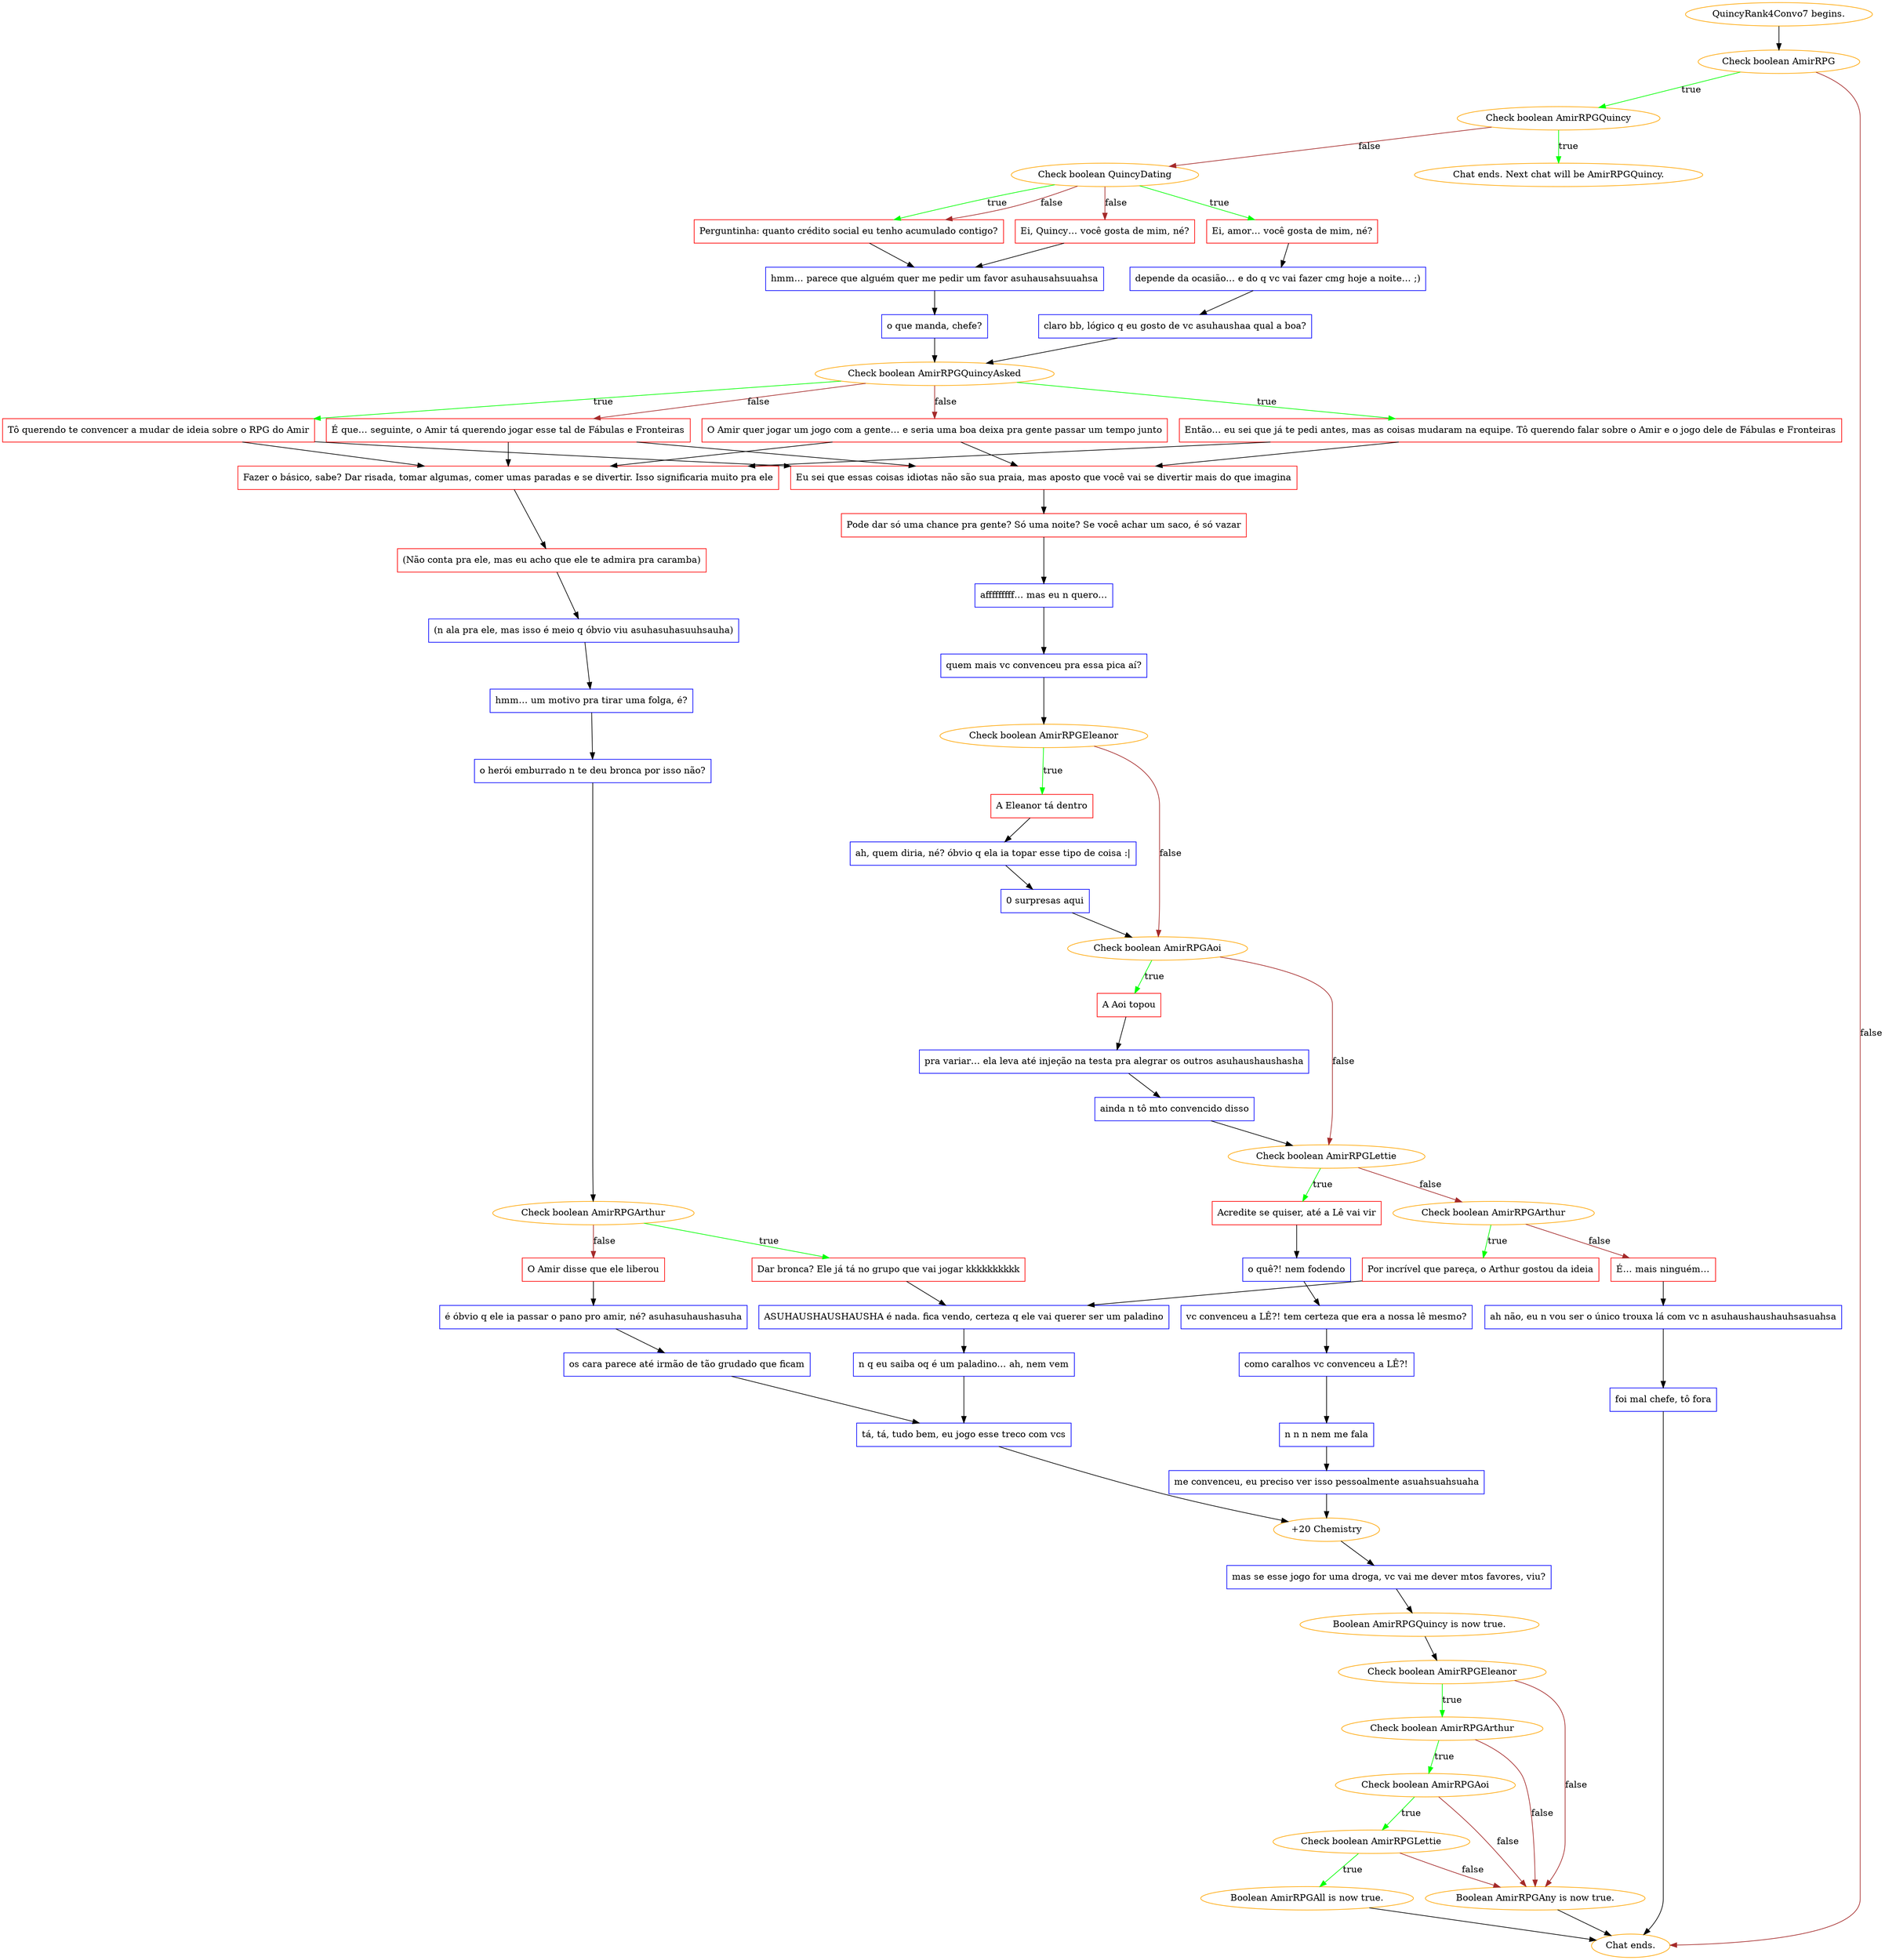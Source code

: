 digraph {
	"QuincyRank4Convo7 begins." [color=orange];
		"QuincyRank4Convo7 begins." -> j1894892187;
	j1894892187 [label="Check boolean AmirRPG",color=orange];
		j1894892187 -> j1845729516 [label=true,color=green];
		j1894892187 -> "Chat ends." [label=false,color=brown];
	j1845729516 [label="Check boolean AmirRPGQuincy",color=orange];
		j1845729516 -> "Chat ends. Next chat will be AmirRPGQuincy." [label=true,color=green];
		j1845729516 -> j3190823774 [label=false,color=brown];
	"Chat ends." [color=orange];
	"Chat ends. Next chat will be AmirRPGQuincy." [color=orange];
	j3190823774 [label="Check boolean QuincyDating",color=orange];
		j3190823774 -> j1496899281 [label=true,color=green];
		j3190823774 -> j46115893 [label=true,color=green];
		j3190823774 -> j72346086 [label=false,color=brown];
		j3190823774 -> j46115893 [label=false,color=brown];
	j1496899281 [label="Ei, amor… você gosta de mim, né?",shape=box,color=red];
		j1496899281 -> j4177274985;
	j46115893 [label="Perguntinha: quanto crédito social eu tenho acumulado contigo?",shape=box,color=red];
		j46115893 -> j1802658294;
	j72346086 [label="Ei, Quincy… você gosta de mim, né?",shape=box,color=red];
		j72346086 -> j1802658294;
	j4177274985 [label="depende da ocasião… e do q vc vai fazer cmg hoje a noite… ;)",shape=box,color=blue];
		j4177274985 -> j3990904118;
	j1802658294 [label="hmm… parece que alguém quer me pedir um favor asuhausahsuuahsa",shape=box,color=blue];
		j1802658294 -> j658857626;
	j3990904118 [label="claro bb, lógico q eu gosto de vc asuhaushaa qual a boa?",shape=box,color=blue];
		j3990904118 -> j1357037147;
	j658857626 [label="o que manda, chefe?",shape=box,color=blue];
		j658857626 -> j1357037147;
	j1357037147 [label="Check boolean AmirRPGQuincyAsked",color=orange];
		j1357037147 -> j1264659807 [label=true,color=green];
		j1357037147 -> j420986743 [label=true,color=green];
		j1357037147 -> j2462991419 [label=false,color=brown];
		j1357037147 -> j2673466797 [label=false,color=brown];
	j1264659807 [label="Então… eu sei que já te pedi antes, mas as coisas mudaram na equipe. Tô querendo falar sobre o Amir e o jogo dele de Fábulas e Fronteiras",shape=box,color=red];
		j1264659807 -> j197029735;
		j1264659807 -> j2239893919;
	j420986743 [label="Tô querendo te convencer a mudar de ideia sobre o RPG do Amir",shape=box,color=red];
		j420986743 -> j197029735;
		j420986743 -> j2239893919;
	j2462991419 [label="É que… seguinte, o Amir tá querendo jogar esse tal de Fábulas e Fronteiras",shape=box,color=red];
		j2462991419 -> j197029735;
		j2462991419 -> j2239893919;
	j2673466797 [label="O Amir quer jogar um jogo com a gente… e seria uma boa deixa pra gente passar um tempo junto",shape=box,color=red];
		j2673466797 -> j197029735;
		j2673466797 -> j2239893919;
	j197029735 [label="Eu sei que essas coisas idiotas não são sua praia, mas aposto que você vai se divertir mais do que imagina",shape=box,color=red];
		j197029735 -> j250565789;
	j2239893919 [label="Fazer o básico, sabe? Dar risada, tomar algumas, comer umas paradas e se divertir. Isso significaria muito pra ele",shape=box,color=red];
		j2239893919 -> j3741720130;
	j250565789 [label="Pode dar só uma chance pra gente? Só uma noite? Se você achar um saco, é só vazar",shape=box,color=red];
		j250565789 -> j357848354;
	j3741720130 [label="(Não conta pra ele, mas eu acho que ele te admira pra caramba)",shape=box,color=red];
		j3741720130 -> j2804222127;
	j357848354 [label="afffffffff… mas eu n quero…",shape=box,color=blue];
		j357848354 -> j3089782011;
	j2804222127 [label="(n ala pra ele, mas isso é meio q óbvio viu asuhasuhasuuhsauha)",shape=box,color=blue];
		j2804222127 -> j1536474676;
	j3089782011 [label="quem mais vc convenceu pra essa pica aí?",shape=box,color=blue];
		j3089782011 -> j3332088726;
	j1536474676 [label="hmm… um motivo pra tirar uma folga, é?",shape=box,color=blue];
		j1536474676 -> j815498507;
	j3332088726 [label="Check boolean AmirRPGEleanor",color=orange];
		j3332088726 -> j2224972863 [label=true,color=green];
		j3332088726 -> j2586803196 [label=false,color=brown];
	j815498507 [label="o herói emburrado n te deu bronca por isso não?",shape=box,color=blue];
		j815498507 -> j2796444917;
	j2224972863 [label="A Eleanor tá dentro",shape=box,color=red];
		j2224972863 -> j43985434;
	j2586803196 [label="Check boolean AmirRPGAoi",color=orange];
		j2586803196 -> j2943734731 [label=true,color=green];
		j2586803196 -> j249376932 [label=false,color=brown];
	j2796444917 [label="Check boolean AmirRPGArthur",color=orange];
		j2796444917 -> j273828391 [label=true,color=green];
		j2796444917 -> j755653065 [label=false,color=brown];
	j43985434 [label="ah, quem diria, né? óbvio q ela ia topar esse tipo de coisa :|",shape=box,color=blue];
		j43985434 -> j3862399318;
	j2943734731 [label="A Aoi topou",shape=box,color=red];
		j2943734731 -> j1471109182;
	j249376932 [label="Check boolean AmirRPGLettie",color=orange];
		j249376932 -> j3350073305 [label=true,color=green];
		j249376932 -> j1159174553 [label=false,color=brown];
	j273828391 [label="Dar bronca? Ele já tá no grupo que vai jogar kkkkkkkkkk",shape=box,color=red];
		j273828391 -> j1282494329;
	j755653065 [label="O Amir disse que ele liberou",shape=box,color=red];
		j755653065 -> j1395167342;
	j3862399318 [label="0 surpresas aqui",shape=box,color=blue];
		j3862399318 -> j2586803196;
	j1471109182 [label="pra variar… ela leva até injeção na testa pra alegrar os outros asuhaushaushasha",shape=box,color=blue];
		j1471109182 -> j4182308684;
	j3350073305 [label="Acredite se quiser, até a Lê vai vir",shape=box,color=red];
		j3350073305 -> j1330364617;
	j1159174553 [label="Check boolean AmirRPGArthur",color=orange];
		j1159174553 -> j3543540029 [label=true,color=green];
		j1159174553 -> j2201745928 [label=false,color=brown];
	j1282494329 [label="ASUHAUSHAUSHAUSHA é nada. fica vendo, certeza q ele vai querer ser um paladino",shape=box,color=blue];
		j1282494329 -> j827918419;
	j1395167342 [label="é óbvio q ele ia passar o pano pro amir, né? asuhasuhaushasuha",shape=box,color=blue];
		j1395167342 -> j2032879775;
	j4182308684 [label="ainda n tô mto convencido disso",shape=box,color=blue];
		j4182308684 -> j249376932;
	j1330364617 [label="o quê?! nem fodendo",shape=box,color=blue];
		j1330364617 -> j3711213965;
	j3543540029 [label="Por incrível que pareça, o Arthur gostou da ideia",shape=box,color=red];
		j3543540029 -> j1282494329;
	j2201745928 [label="É… mais ninguém…",shape=box,color=red];
		j2201745928 -> j1713261416;
	j827918419 [label="n q eu saiba oq é um paladino… ah, nem vem",shape=box,color=blue];
		j827918419 -> j2022851307;
	j2032879775 [label="os cara parece até irmão de tão grudado que ficam",shape=box,color=blue];
		j2032879775 -> j2022851307;
	j3711213965 [label="vc convenceu a LÊ?! tem certeza que era a nossa lê mesmo?",shape=box,color=blue];
		j3711213965 -> j2186214834;
	j1713261416 [label="ah não, eu n vou ser o único trouxa lá com vc n asuhaushaushauhsasuahsa",shape=box,color=blue];
		j1713261416 -> j3756254563;
	j2022851307 [label="tá, tá, tudo bem, eu jogo esse treco com vcs",shape=box,color=blue];
		j2022851307 -> j1251668431;
	j2186214834 [label="como caralhos vc convenceu a LÊ?!",shape=box,color=blue];
		j2186214834 -> j1705005834;
	j3756254563 [label="foi mal chefe, tô fora",shape=box,color=blue];
		j3756254563 -> "Chat ends.";
	j1251668431 [label="+20 Chemistry",color=orange];
		j1251668431 -> j2137552925;
	j1705005834 [label="n n n nem me fala",shape=box,color=blue];
		j1705005834 -> j2792930753;
	j2137552925 [label="mas se esse jogo for uma droga, vc vai me dever mtos favores, viu?",shape=box,color=blue];
		j2137552925 -> j2600890740;
	j2792930753 [label="me convenceu, eu preciso ver isso pessoalmente asuahsuahsuaha",shape=box,color=blue];
		j2792930753 -> j1251668431;
	j2600890740 [label="Boolean AmirRPGQuincy is now true.",color=orange];
		j2600890740 -> j3475450443;
	j3475450443 [label="Check boolean AmirRPGEleanor",color=orange];
		j3475450443 -> j1061158905 [label=true,color=green];
		j3475450443 -> j1992773596 [label=false,color=brown];
	j1061158905 [label="Check boolean AmirRPGArthur",color=orange];
		j1061158905 -> j173832842 [label=true,color=green];
		j1061158905 -> j1992773596 [label=false,color=brown];
	j1992773596 [label="Boolean AmirRPGAny is now true.",color=orange];
		j1992773596 -> "Chat ends.";
	j173832842 [label="Check boolean AmirRPGAoi",color=orange];
		j173832842 -> j530051719 [label=true,color=green];
		j173832842 -> j1992773596 [label=false,color=brown];
	j530051719 [label="Check boolean AmirRPGLettie",color=orange];
		j530051719 -> j2677000302 [label=true,color=green];
		j530051719 -> j1992773596 [label=false,color=brown];
	j2677000302 [label="Boolean AmirRPGAll is now true.",color=orange];
		j2677000302 -> "Chat ends.";
}